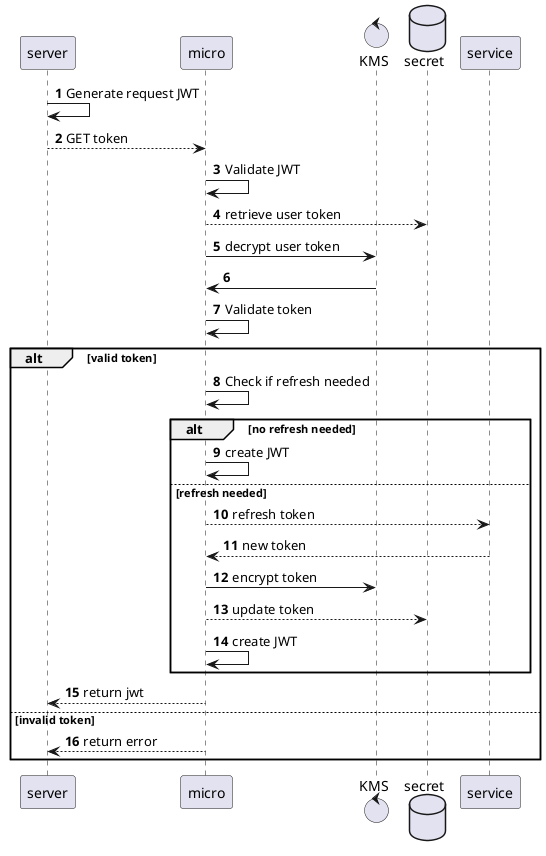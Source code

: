 @startuml GET
participant server
participant micro
control KMS
database secret 
participant service

autonumber
server -> server : Generate request JWT
server --> micro : GET token
micro -> micro : Validate JWT
micro --> secret : retrieve user token
micro -> KMS : decrypt user token
KMS -> micro
micro -> micro : Validate token
alt valid token
    micro -> micro : Check if refresh needed
    alt no refresh needed
        micro -> micro : create JWT
    else refresh needed
        micro --> service : refresh token
        service --> micro : new token
        micro -> KMS : encrypt token
        micro --> secret : update token
        micro -> micro : create JWT
    end
    micro --> server : return jwt
else invalid token
    micro --> server : return error
end

        
@enduml